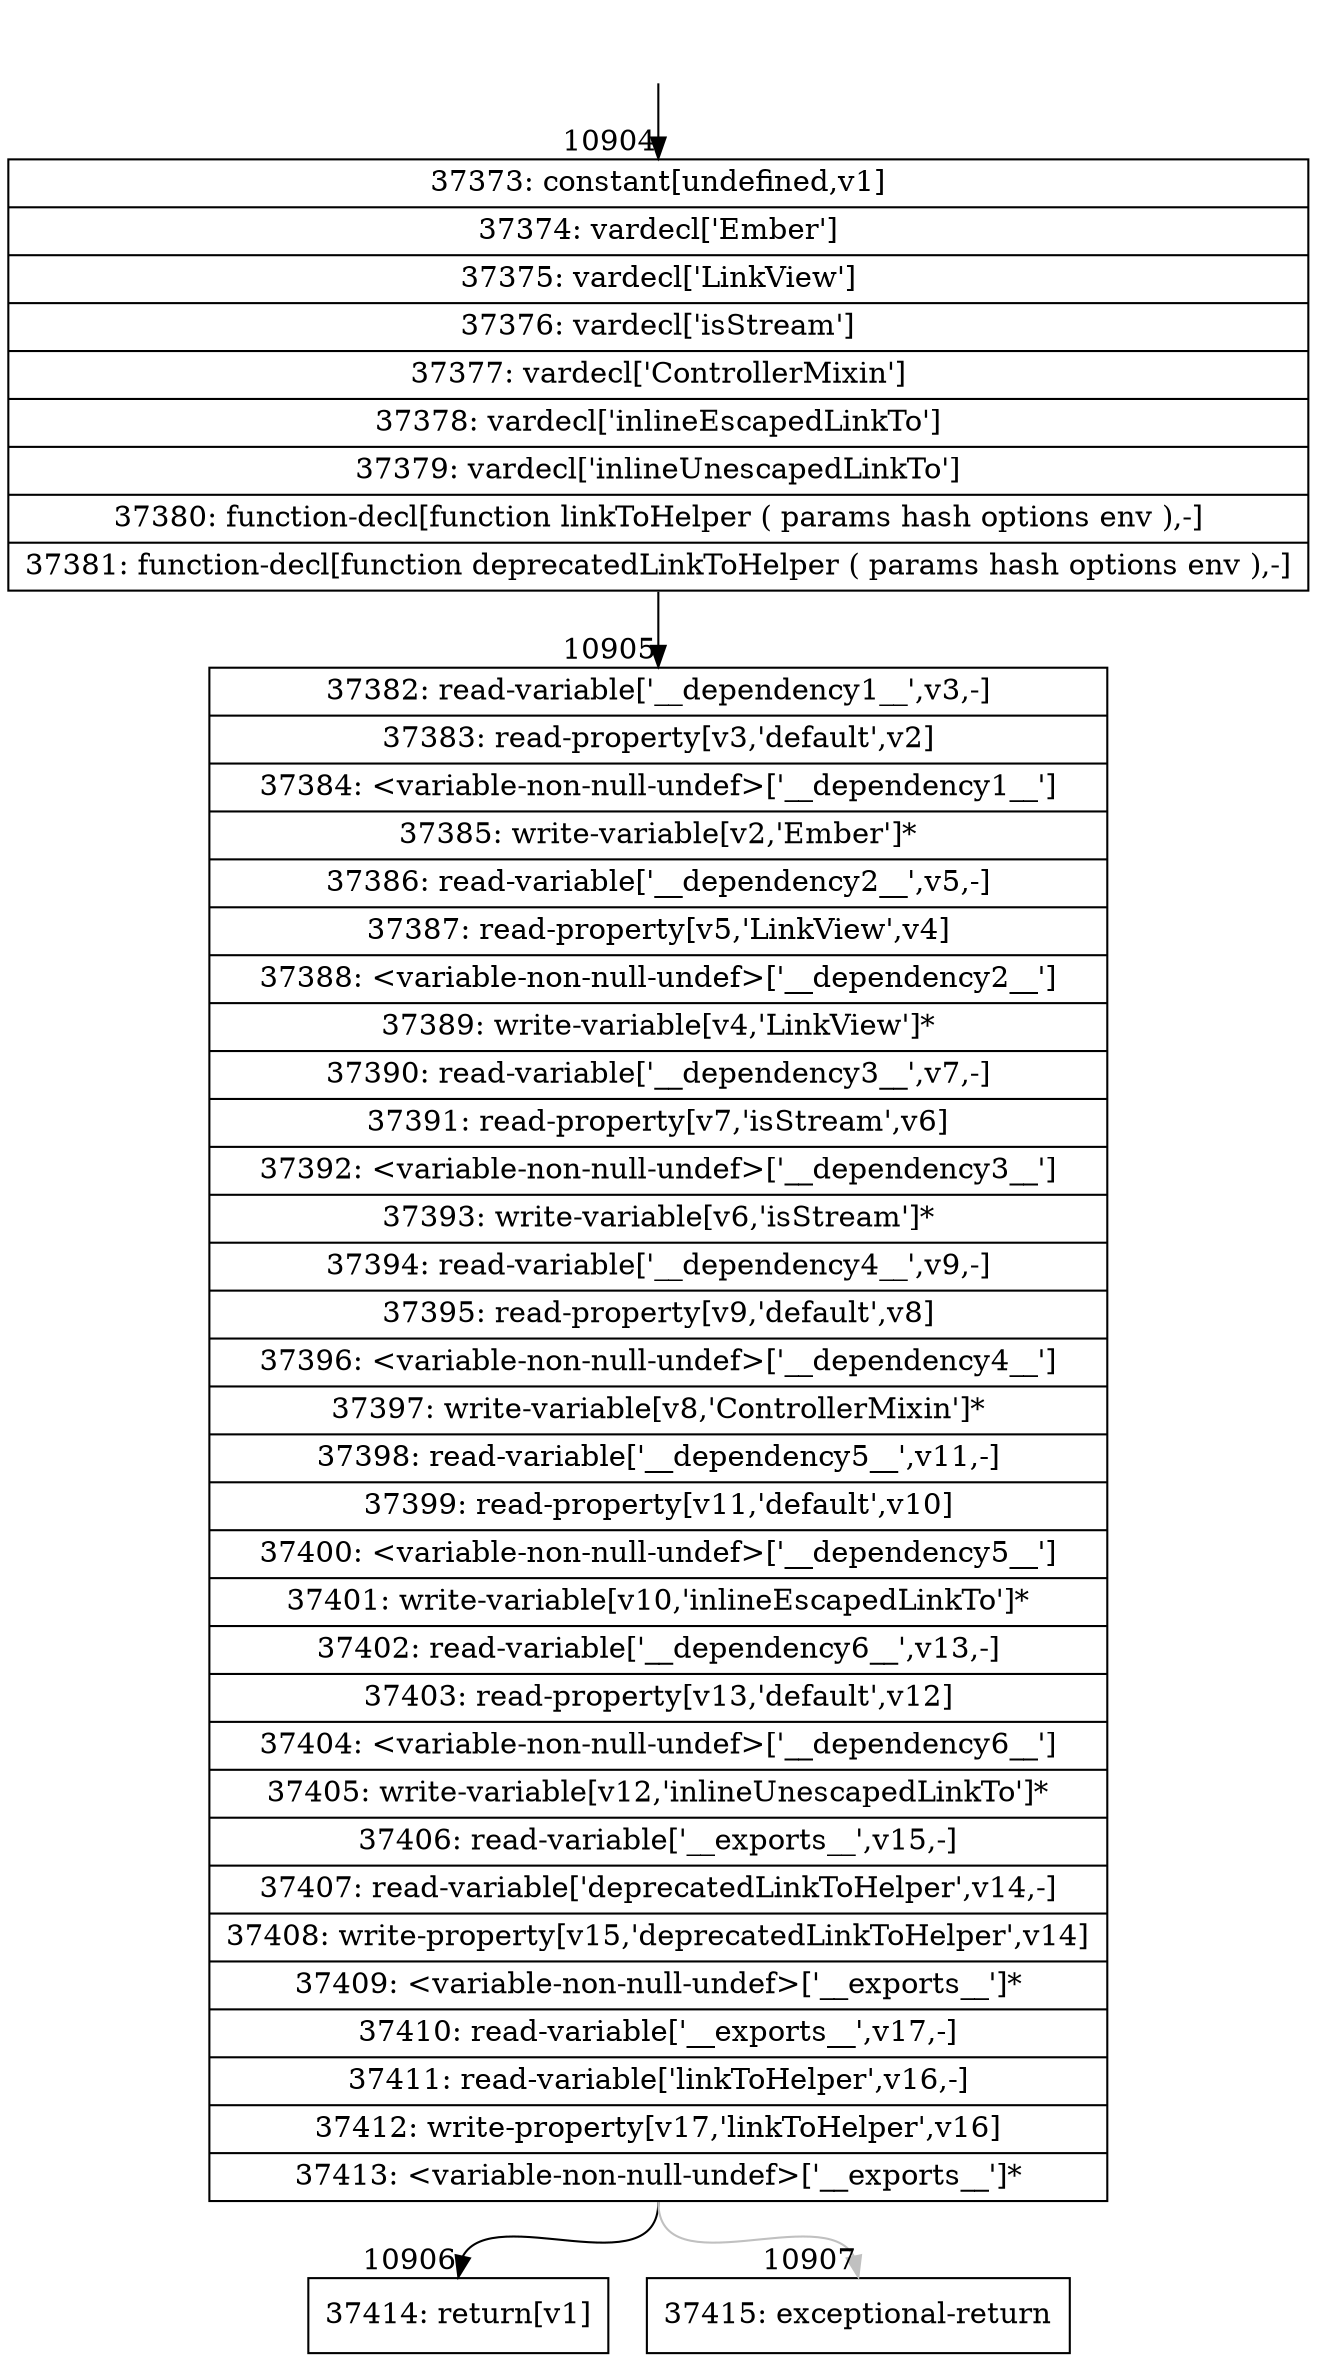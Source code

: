 digraph {
rankdir="TD"
BB_entry907[shape=none,label=""];
BB_entry907 -> BB10904 [tailport=s, headport=n, headlabel="    10904"]
BB10904 [shape=record label="{37373: constant[undefined,v1]|37374: vardecl['Ember']|37375: vardecl['LinkView']|37376: vardecl['isStream']|37377: vardecl['ControllerMixin']|37378: vardecl['inlineEscapedLinkTo']|37379: vardecl['inlineUnescapedLinkTo']|37380: function-decl[function linkToHelper ( params hash options env ),-]|37381: function-decl[function deprecatedLinkToHelper ( params hash options env ),-]}" ] 
BB10904 -> BB10905 [tailport=s, headport=n, headlabel="      10905"]
BB10905 [shape=record label="{37382: read-variable['__dependency1__',v3,-]|37383: read-property[v3,'default',v2]|37384: \<variable-non-null-undef\>['__dependency1__']|37385: write-variable[v2,'Ember']*|37386: read-variable['__dependency2__',v5,-]|37387: read-property[v5,'LinkView',v4]|37388: \<variable-non-null-undef\>['__dependency2__']|37389: write-variable[v4,'LinkView']*|37390: read-variable['__dependency3__',v7,-]|37391: read-property[v7,'isStream',v6]|37392: \<variable-non-null-undef\>['__dependency3__']|37393: write-variable[v6,'isStream']*|37394: read-variable['__dependency4__',v9,-]|37395: read-property[v9,'default',v8]|37396: \<variable-non-null-undef\>['__dependency4__']|37397: write-variable[v8,'ControllerMixin']*|37398: read-variable['__dependency5__',v11,-]|37399: read-property[v11,'default',v10]|37400: \<variable-non-null-undef\>['__dependency5__']|37401: write-variable[v10,'inlineEscapedLinkTo']*|37402: read-variable['__dependency6__',v13,-]|37403: read-property[v13,'default',v12]|37404: \<variable-non-null-undef\>['__dependency6__']|37405: write-variable[v12,'inlineUnescapedLinkTo']*|37406: read-variable['__exports__',v15,-]|37407: read-variable['deprecatedLinkToHelper',v14,-]|37408: write-property[v15,'deprecatedLinkToHelper',v14]|37409: \<variable-non-null-undef\>['__exports__']*|37410: read-variable['__exports__',v17,-]|37411: read-variable['linkToHelper',v16,-]|37412: write-property[v17,'linkToHelper',v16]|37413: \<variable-non-null-undef\>['__exports__']*}" ] 
BB10905 -> BB10906 [tailport=s, headport=n, headlabel="      10906"]
BB10905 -> BB10907 [tailport=s, headport=n, color=gray, headlabel="      10907"]
BB10906 [shape=record label="{37414: return[v1]}" ] 
BB10907 [shape=record label="{37415: exceptional-return}" ] 
//#$~ 19732
}
